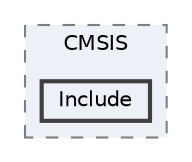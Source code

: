 digraph "Project/ecuProj/Drivers/CMSIS/Include"
{
 // LATEX_PDF_SIZE
  bgcolor="transparent";
  edge [fontname=Helvetica,fontsize=10,labelfontname=Helvetica,labelfontsize=10];
  node [fontname=Helvetica,fontsize=10,shape=box,height=0.2,width=0.4];
  compound=true
  subgraph clusterdir_351cc04f0bd6c7dd5e8e2bd5e3246aaf {
    graph [ bgcolor="#edf0f7", pencolor="grey50", label="CMSIS", fontname=Helvetica,fontsize=10 style="filled,dashed", URL="dir_351cc04f0bd6c7dd5e8e2bd5e3246aaf.html",tooltip=""]
  dir_e89c751e7e6ff4edae7b58cc14d19d97 [label="Include", fillcolor="#edf0f7", color="grey25", style="filled,bold", URL="dir_e89c751e7e6ff4edae7b58cc14d19d97.html",tooltip=""];
  }
}
